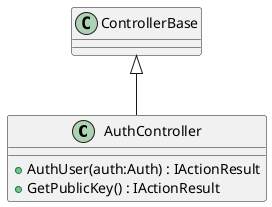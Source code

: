 @startuml
class AuthController {
    + AuthUser(auth:Auth) : IActionResult
    + GetPublicKey() : IActionResult
}
ControllerBase <|-- AuthController
@enduml
